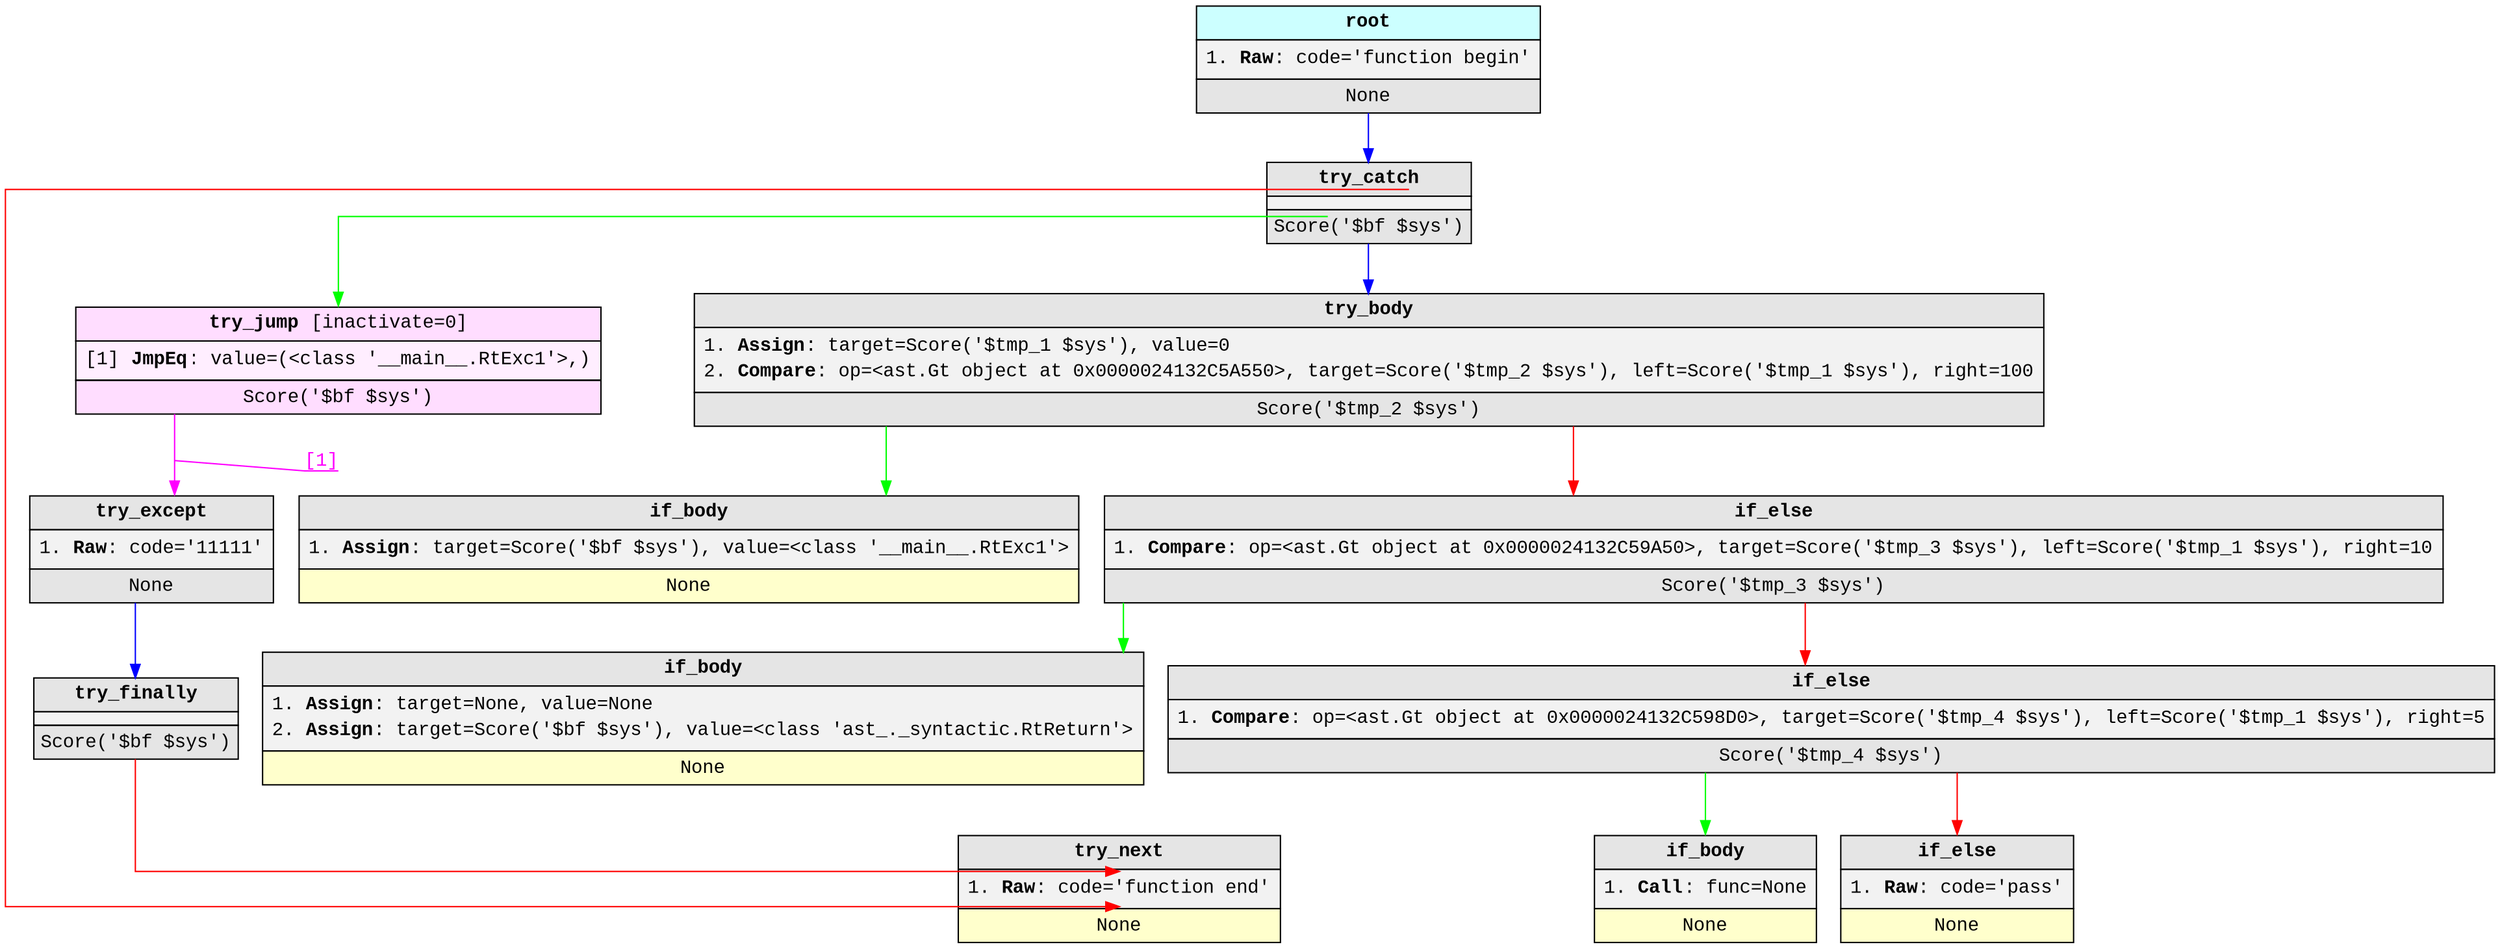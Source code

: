 digraph {
	node [fontname="Courier New"]
	edge [fontname="Courier New"]
	bgcolor=white splines=ortho
	node_2479047942864 [label=<
                    <table border="0" cellborder="1" cellspacing="0" cellpadding="4">
                        <tr><td><b>if_else</b></td></tr>
                        <tr><td bgcolor="gray95"><table border="0" cellborder="0" cellspacing="0" >
                            <tr><td align="left">1. <b>Raw</b>: code=&#x27;pass&#x27;</td></tr>
                        </table></td></tr>
                        <tr><td bgcolor="#ffffcc">None</td></tr>
                    </table>
                    > fillcolor=gray90 shape=plain style=filled]
	node_2479047943248 [label=<
                    <table border="0" cellborder="1" cellspacing="0" cellpadding="4">
                        <tr><td><b>if_body</b></td></tr>
                        <tr><td bgcolor="gray95"><table border="0" cellborder="0" cellspacing="0" >
                            <tr><td align="left">1. <b>Call</b>: func=None</td></tr>
                        </table></td></tr>
                        <tr><td bgcolor="#ffffcc">None</td></tr>
                    </table>
                    > fillcolor=gray90 shape=plain style=filled]
	node_2479047941584 [label=<
                    <table border="0" cellborder="1" cellspacing="0" cellpadding="4">
                        <tr><td><b>if_else</b></td></tr>
                        <tr><td bgcolor="gray95"><table border="0" cellborder="0" cellspacing="0" >
                            <tr><td align="left">1. <b>Compare</b>: op=&lt;ast.Gt object at 0x0000024132C598D0&gt;, target=Score(&#x27;$tmp_4 $sys&#x27;), left=Score(&#x27;$tmp_1 $sys&#x27;), right=5</td></tr>
                        </table></td></tr>
                        <tr><td>Score(&#x27;$tmp_4 $sys&#x27;)</td></tr>
                    </table>
                    > fillcolor=gray90 shape=plain style=filled]
	node_2479047941584:sw -> node_2479047943248:n [color=green]
	node_2479047941584:se -> node_2479047942864:n [color=red]
	node_2479047941904 [label=<
                    <table border="0" cellborder="1" cellspacing="0" cellpadding="4">
                        <tr><td><b>if_body</b></td></tr>
                        <tr><td bgcolor="gray95"><table border="0" cellborder="0" cellspacing="0" >
                            <tr><td align="left">1. <b>Assign</b>: target=None, value=None</td></tr>
<tr><td align="left">2. <b>Assign</b>: target=Score(&#x27;$bf $sys&#x27;), value=&lt;class &#x27;ast_._syntactic.RtReturn&#x27;&gt;</td></tr>
                        </table></td></tr>
                        <tr><td bgcolor="#ffffcc">None</td></tr>
                    </table>
                    > fillcolor=gray90 shape=plain style=filled]
	node_2479047934032 [label=<
                    <table border="0" cellborder="1" cellspacing="0" cellpadding="4">
                        <tr><td><b>if_else</b></td></tr>
                        <tr><td bgcolor="gray95"><table border="0" cellborder="0" cellspacing="0" >
                            <tr><td align="left">1. <b>Compare</b>: op=&lt;ast.Gt object at 0x0000024132C59A50&gt;, target=Score(&#x27;$tmp_3 $sys&#x27;), left=Score(&#x27;$tmp_1 $sys&#x27;), right=10</td></tr>
                        </table></td></tr>
                        <tr><td>Score(&#x27;$tmp_3 $sys&#x27;)</td></tr>
                    </table>
                    > fillcolor=gray90 shape=plain style=filled]
	node_2479047934032:sw -> node_2479047941904:n [color=green]
	node_2479047934032:se -> node_2479047941584:n [color=red]
	node_2479047937296 [label=<
                    <table border="0" cellborder="1" cellspacing="0" cellpadding="4">
                        <tr><td><b>if_body</b></td></tr>
                        <tr><td bgcolor="gray95"><table border="0" cellborder="0" cellspacing="0" >
                            <tr><td align="left">1. <b>Assign</b>: target=Score(&#x27;$bf $sys&#x27;), value=&lt;class &#x27;__main__.RtExc1&#x27;&gt;</td></tr>
                        </table></td></tr>
                        <tr><td bgcolor="#ffffcc">None</td></tr>
                    </table>
                    > fillcolor=gray90 shape=plain style=filled]
	node_2479047937744 [label=<
                    <table border="0" cellborder="1" cellspacing="0" cellpadding="4">
                        <tr><td><b>try_body</b></td></tr>
                        <tr><td bgcolor="gray95"><table border="0" cellborder="0" cellspacing="0" >
                            <tr><td align="left">1. <b>Assign</b>: target=Score(&#x27;$tmp_1 $sys&#x27;), value=0</td></tr>
<tr><td align="left">2. <b>Compare</b>: op=&lt;ast.Gt object at 0x0000024132C5A550&gt;, target=Score(&#x27;$tmp_2 $sys&#x27;), left=Score(&#x27;$tmp_1 $sys&#x27;), right=100</td></tr>
                        </table></td></tr>
                        <tr><td>Score(&#x27;$tmp_2 $sys&#x27;)</td></tr>
                    </table>
                    > fillcolor=gray90 shape=plain style=filled]
	node_2479047937744:sw -> node_2479047937296:n [color=green]
	node_2479047937744:se -> node_2479047934032:n [color=red]
	node_2479047941776 [label=<
                    <table border="0" cellborder="1" cellspacing="0" cellpadding="4">
                        <tr><td><b>try_next</b></td></tr>
                        <tr><td bgcolor="gray95"><table border="0" cellborder="0" cellspacing="0" >
                            <tr><td align="left">1. <b>Raw</b>: code=&#x27;function end&#x27;</td></tr>
                        </table></td></tr>
                        <tr><td bgcolor="#ffffcc">None</td></tr>
                    </table>
                    > fillcolor=gray90 shape=plain style=filled]
	node_2479047936016 [label=<
                    <table border="0" cellborder="1" cellspacing="0" cellpadding="4">
                        <tr><td><b>try_finally</b></td></tr>
                        <tr><td bgcolor="gray95"></td></tr>
                        <tr><td>Score(&#x27;$bf $sys&#x27;)</td></tr>
                    </table>
                    > fillcolor=gray90 shape=plain style=filled]
	node_2479047936016:se -> node_2479047941776:n [color=red]
	node_2479047937808 [label=<
                    <table border="0" cellborder="1" cellspacing="0" cellpadding="4">
                        <tr><td><b>try_except</b></td></tr>
                        <tr><td bgcolor="gray95"><table border="0" cellborder="0" cellspacing="0" >
                            <tr><td align="left">1. <b>Raw</b>: code=&#x27;11111&#x27;</td></tr>
                        </table></td></tr>
                        <tr><td>None</td></tr>
                    </table>
                    > fillcolor=gray90 shape=plain style=filled]
	node_2479047937808:s -> node_2479047936016:n [color=blue]
	node_2479047937552 [label=<
            <table border="0" cellborder="1" cellspacing="0" cellpadding="4">
                <tr><td><b>try_jump</b> [inactivate=0]</td></tr>
                <tr><td bgcolor="#ffeeff"><table border="0" cellborder="0" cellspacing="0" >
                    <tr><td align="left">[1] <b>JmpEq</b>: value=(&lt;class &#x27;__main__.RtExc1&#x27;&gt;,)</td></tr>
                </table></td></tr>
                <tr><td>Score(&#x27;$bf $sys&#x27;)</td></tr>
            </table>
            > fillcolor="#ffddff" shape=plain style=filled]
	node_2479047937552:s -> node_2479047937808:n [label="[1]" color=magenta decorate=true fontcolor=magenta]
	node_2479047936080 [label=<
                    <table border="0" cellborder="1" cellspacing="0" cellpadding="4">
                        <tr><td><b>try_catch</b></td></tr>
                        <tr><td bgcolor="gray95"></td></tr>
                        <tr><td>Score(&#x27;$bf $sys&#x27;)</td></tr>
                    </table>
                    > fillcolor=gray90 shape=plain style=filled]
	node_2479047936080:s -> node_2479047937744:n [color=blue]
	node_2479047936080:sw -> node_2479047937552:n [color=green]
	node_2479047936080:se -> node_2479047941776:n [color=red]
	node_2479014165904 [label=<
                    <table border="0" cellborder="1" cellspacing="0" cellpadding="4">
                        <tr><td bgcolor="#ccffff"><b>root</b></td></tr>
                        <tr><td bgcolor="gray95"><table border="0" cellborder="0" cellspacing="0" >
                            <tr><td align="left">1. <b>Raw</b>: code=&#x27;function begin&#x27;</td></tr>
                        </table></td></tr>
                        <tr><td>None</td></tr>
                    </table>
                    > fillcolor=gray90 shape=plain style=filled]
	node_2479014165904:s -> node_2479047936080:n [color=blue]
}
